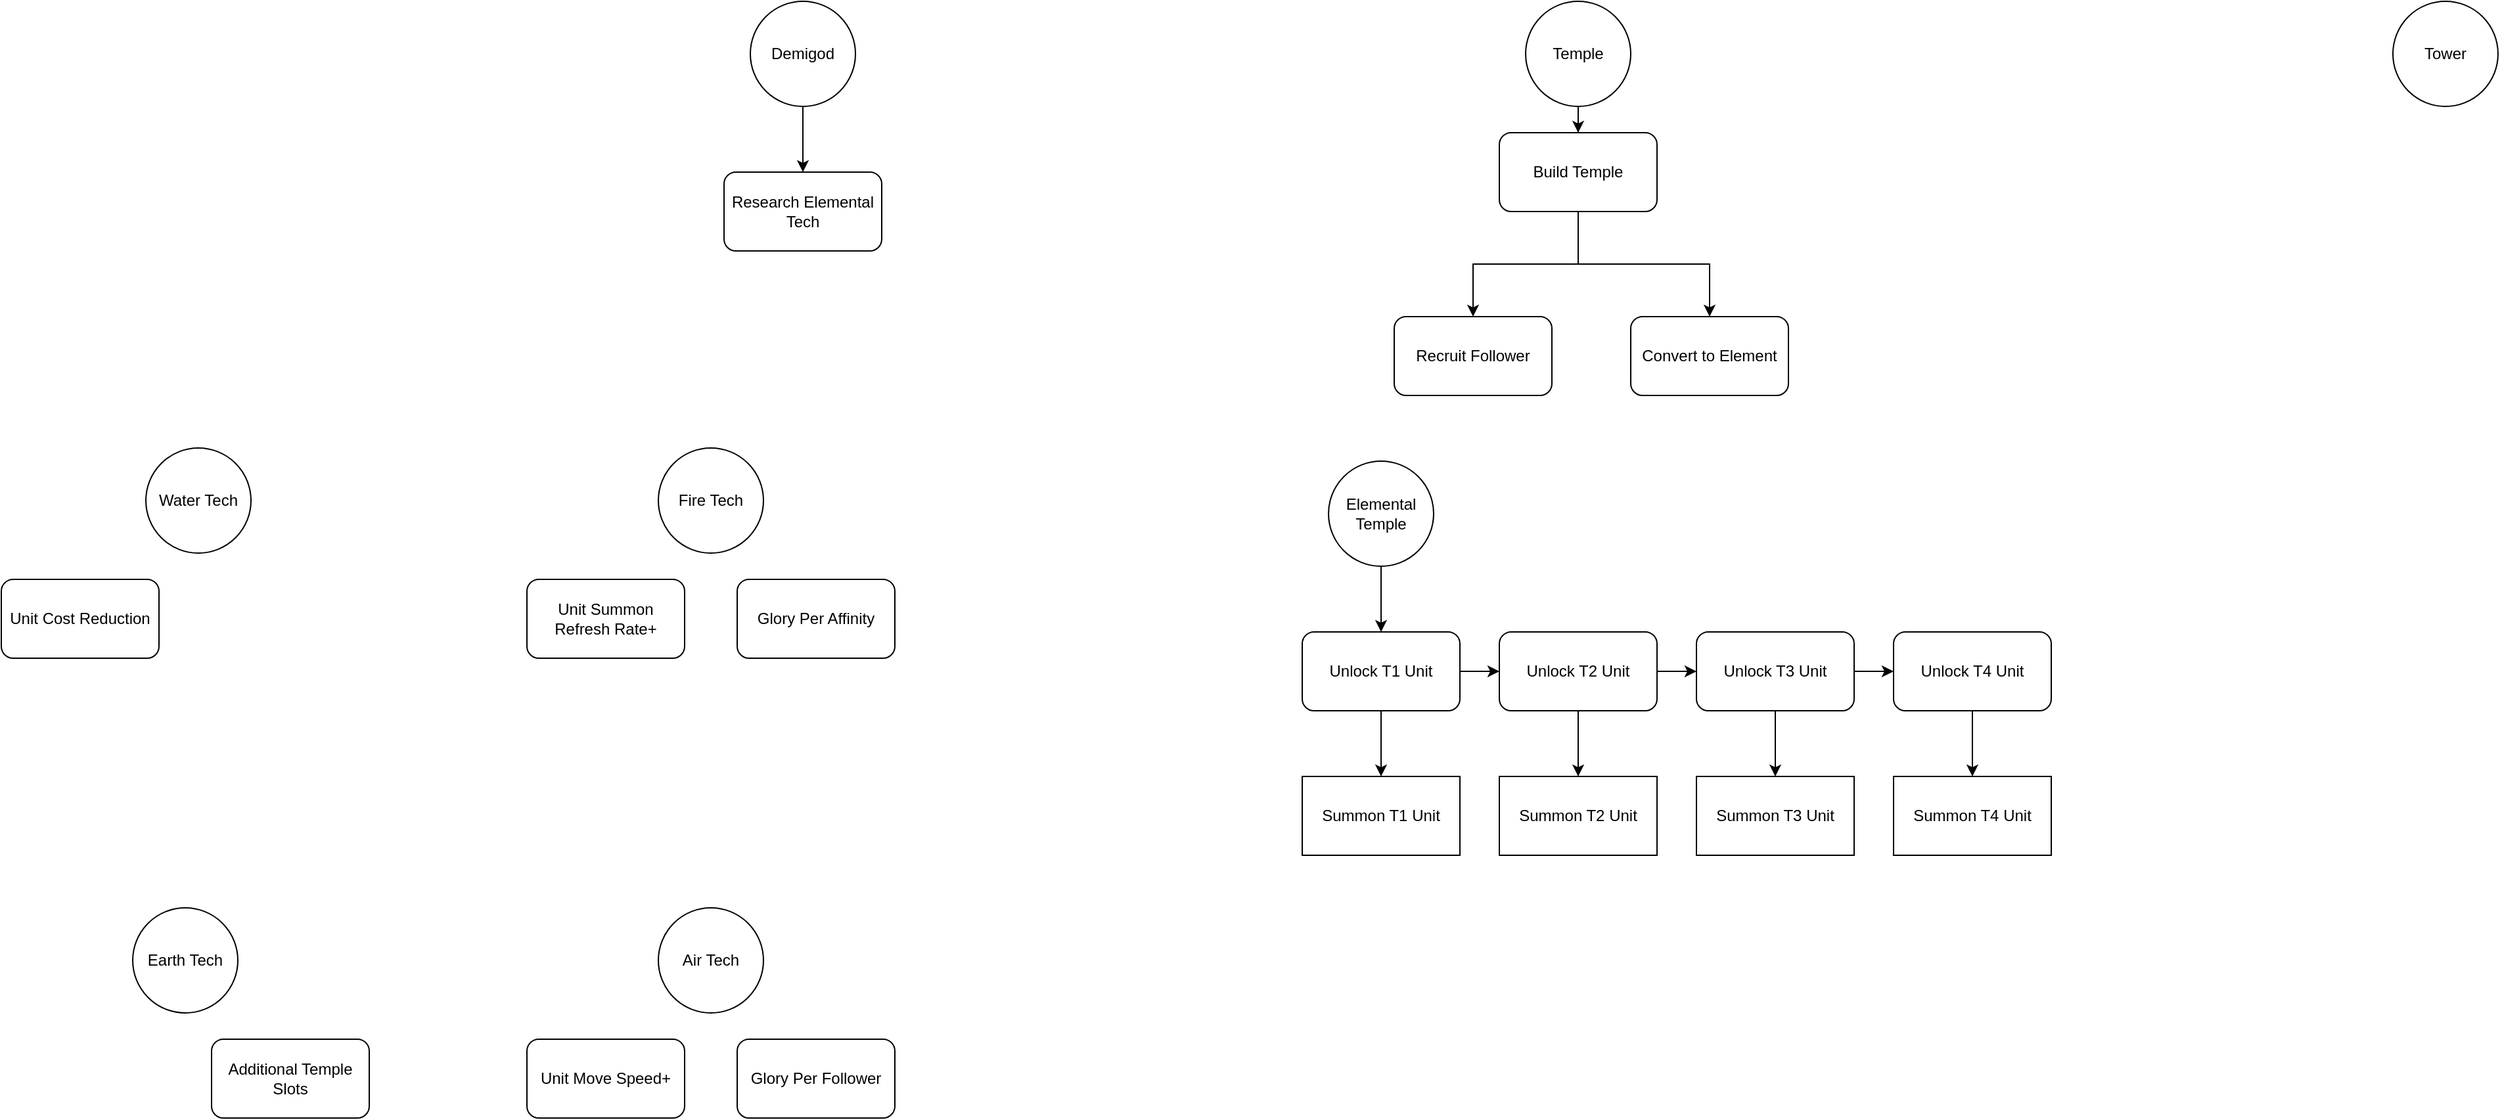 <mxfile version="24.3.1" type="device">
  <diagram name="Page-1" id="gDOqkowDtDdmhePS0m9I">
    <mxGraphModel dx="2578" dy="915" grid="1" gridSize="10" guides="1" tooltips="1" connect="1" arrows="1" fold="1" page="1" pageScale="1" pageWidth="850" pageHeight="1100" math="0" shadow="0">
      <root>
        <mxCell id="0" />
        <mxCell id="1" parent="0" />
        <mxCell id="2-8dLQRRrUwTu2bhHORD-34" style="edgeStyle=orthogonalEdgeStyle;rounded=0;orthogonalLoop=1;jettySize=auto;html=1;" edge="1" parent="1" source="2-8dLQRRrUwTu2bhHORD-1" target="2-8dLQRRrUwTu2bhHORD-33">
          <mxGeometry relative="1" as="geometry" />
        </mxCell>
        <mxCell id="2-8dLQRRrUwTu2bhHORD-1" value="Demigod" style="ellipse;whiteSpace=wrap;html=1;aspect=fixed;" vertex="1" parent="1">
          <mxGeometry x="190" y="60" width="80" height="80" as="geometry" />
        </mxCell>
        <mxCell id="2-8dLQRRrUwTu2bhHORD-13" style="edgeStyle=orthogonalEdgeStyle;rounded=0;orthogonalLoop=1;jettySize=auto;html=1;" edge="1" parent="1" source="2-8dLQRRrUwTu2bhHORD-2" target="2-8dLQRRrUwTu2bhHORD-4">
          <mxGeometry relative="1" as="geometry" />
        </mxCell>
        <mxCell id="2-8dLQRRrUwTu2bhHORD-2" value="Temple" style="ellipse;whiteSpace=wrap;html=1;aspect=fixed;" vertex="1" parent="1">
          <mxGeometry x="780" y="60" width="80" height="80" as="geometry" />
        </mxCell>
        <mxCell id="2-8dLQRRrUwTu2bhHORD-3" value="Tower" style="ellipse;whiteSpace=wrap;html=1;aspect=fixed;" vertex="1" parent="1">
          <mxGeometry x="1440" y="60" width="80" height="80" as="geometry" />
        </mxCell>
        <mxCell id="2-8dLQRRrUwTu2bhHORD-10" style="edgeStyle=orthogonalEdgeStyle;rounded=0;orthogonalLoop=1;jettySize=auto;html=1;" edge="1" parent="1" source="2-8dLQRRrUwTu2bhHORD-4" target="2-8dLQRRrUwTu2bhHORD-6">
          <mxGeometry relative="1" as="geometry" />
        </mxCell>
        <mxCell id="2-8dLQRRrUwTu2bhHORD-11" style="edgeStyle=orthogonalEdgeStyle;rounded=0;orthogonalLoop=1;jettySize=auto;html=1;" edge="1" parent="1" source="2-8dLQRRrUwTu2bhHORD-4" target="2-8dLQRRrUwTu2bhHORD-7">
          <mxGeometry relative="1" as="geometry" />
        </mxCell>
        <mxCell id="2-8dLQRRrUwTu2bhHORD-4" value="Build Temple" style="rounded=1;whiteSpace=wrap;html=1;" vertex="1" parent="1">
          <mxGeometry x="760" y="160" width="120" height="60" as="geometry" />
        </mxCell>
        <mxCell id="2-8dLQRRrUwTu2bhHORD-6" value="Recruit Follower" style="rounded=1;whiteSpace=wrap;html=1;" vertex="1" parent="1">
          <mxGeometry x="680" y="300" width="120" height="60" as="geometry" />
        </mxCell>
        <mxCell id="2-8dLQRRrUwTu2bhHORD-7" value="Convert to Element" style="rounded=1;whiteSpace=wrap;html=1;" vertex="1" parent="1">
          <mxGeometry x="860" y="300" width="120" height="60" as="geometry" />
        </mxCell>
        <mxCell id="2-8dLQRRrUwTu2bhHORD-18" style="edgeStyle=orthogonalEdgeStyle;rounded=0;orthogonalLoop=1;jettySize=auto;html=1;entryX=0.5;entryY=0;entryDx=0;entryDy=0;" edge="1" parent="1" source="2-8dLQRRrUwTu2bhHORD-15" target="2-8dLQRRrUwTu2bhHORD-17">
          <mxGeometry relative="1" as="geometry" />
        </mxCell>
        <mxCell id="2-8dLQRRrUwTu2bhHORD-15" value="Elemental Temple" style="ellipse;whiteSpace=wrap;html=1;aspect=fixed;" vertex="1" parent="1">
          <mxGeometry x="630" y="410" width="80" height="80" as="geometry" />
        </mxCell>
        <mxCell id="2-8dLQRRrUwTu2bhHORD-16" value="Summon T1 Unit" style="rounded=0;whiteSpace=wrap;html=1;" vertex="1" parent="1">
          <mxGeometry x="610" y="650" width="120" height="60" as="geometry" />
        </mxCell>
        <mxCell id="2-8dLQRRrUwTu2bhHORD-19" style="edgeStyle=orthogonalEdgeStyle;rounded=0;orthogonalLoop=1;jettySize=auto;html=1;" edge="1" parent="1" source="2-8dLQRRrUwTu2bhHORD-17" target="2-8dLQRRrUwTu2bhHORD-16">
          <mxGeometry relative="1" as="geometry" />
        </mxCell>
        <mxCell id="2-8dLQRRrUwTu2bhHORD-22" style="edgeStyle=orthogonalEdgeStyle;rounded=0;orthogonalLoop=1;jettySize=auto;html=1;" edge="1" parent="1" source="2-8dLQRRrUwTu2bhHORD-17" target="2-8dLQRRrUwTu2bhHORD-20">
          <mxGeometry relative="1" as="geometry" />
        </mxCell>
        <mxCell id="2-8dLQRRrUwTu2bhHORD-17" value="Unlock T1 Unit" style="rounded=1;whiteSpace=wrap;html=1;" vertex="1" parent="1">
          <mxGeometry x="610" y="540" width="120" height="60" as="geometry" />
        </mxCell>
        <mxCell id="2-8dLQRRrUwTu2bhHORD-24" style="edgeStyle=orthogonalEdgeStyle;rounded=0;orthogonalLoop=1;jettySize=auto;html=1;" edge="1" parent="1" source="2-8dLQRRrUwTu2bhHORD-20" target="2-8dLQRRrUwTu2bhHORD-23">
          <mxGeometry relative="1" as="geometry" />
        </mxCell>
        <mxCell id="2-8dLQRRrUwTu2bhHORD-30" style="edgeStyle=orthogonalEdgeStyle;rounded=0;orthogonalLoop=1;jettySize=auto;html=1;" edge="1" parent="1" source="2-8dLQRRrUwTu2bhHORD-20" target="2-8dLQRRrUwTu2bhHORD-27">
          <mxGeometry relative="1" as="geometry" />
        </mxCell>
        <mxCell id="2-8dLQRRrUwTu2bhHORD-20" value="Unlock T2 Unit" style="rounded=1;whiteSpace=wrap;html=1;" vertex="1" parent="1">
          <mxGeometry x="760" y="540" width="120" height="60" as="geometry" />
        </mxCell>
        <mxCell id="2-8dLQRRrUwTu2bhHORD-26" style="edgeStyle=orthogonalEdgeStyle;rounded=0;orthogonalLoop=1;jettySize=auto;html=1;" edge="1" parent="1" source="2-8dLQRRrUwTu2bhHORD-23" target="2-8dLQRRrUwTu2bhHORD-25">
          <mxGeometry relative="1" as="geometry" />
        </mxCell>
        <mxCell id="2-8dLQRRrUwTu2bhHORD-31" style="edgeStyle=orthogonalEdgeStyle;rounded=0;orthogonalLoop=1;jettySize=auto;html=1;entryX=0.5;entryY=0;entryDx=0;entryDy=0;" edge="1" parent="1" source="2-8dLQRRrUwTu2bhHORD-23" target="2-8dLQRRrUwTu2bhHORD-28">
          <mxGeometry relative="1" as="geometry" />
        </mxCell>
        <mxCell id="2-8dLQRRrUwTu2bhHORD-23" value="Unlock T3 Unit" style="rounded=1;whiteSpace=wrap;html=1;" vertex="1" parent="1">
          <mxGeometry x="910" y="540" width="120" height="60" as="geometry" />
        </mxCell>
        <mxCell id="2-8dLQRRrUwTu2bhHORD-32" style="edgeStyle=orthogonalEdgeStyle;rounded=0;orthogonalLoop=1;jettySize=auto;html=1;entryX=0.5;entryY=0;entryDx=0;entryDy=0;" edge="1" parent="1" source="2-8dLQRRrUwTu2bhHORD-25" target="2-8dLQRRrUwTu2bhHORD-29">
          <mxGeometry relative="1" as="geometry" />
        </mxCell>
        <mxCell id="2-8dLQRRrUwTu2bhHORD-25" value="Unlock T4 Unit" style="rounded=1;whiteSpace=wrap;html=1;" vertex="1" parent="1">
          <mxGeometry x="1060" y="540" width="120" height="60" as="geometry" />
        </mxCell>
        <mxCell id="2-8dLQRRrUwTu2bhHORD-27" value="Summon T2 Unit" style="rounded=0;whiteSpace=wrap;html=1;" vertex="1" parent="1">
          <mxGeometry x="760" y="650" width="120" height="60" as="geometry" />
        </mxCell>
        <mxCell id="2-8dLQRRrUwTu2bhHORD-28" value="Summon T3 Unit" style="rounded=0;whiteSpace=wrap;html=1;" vertex="1" parent="1">
          <mxGeometry x="910" y="650" width="120" height="60" as="geometry" />
        </mxCell>
        <mxCell id="2-8dLQRRrUwTu2bhHORD-29" value="Summon T4 Unit" style="rounded=0;whiteSpace=wrap;html=1;" vertex="1" parent="1">
          <mxGeometry x="1060" y="650" width="120" height="60" as="geometry" />
        </mxCell>
        <mxCell id="2-8dLQRRrUwTu2bhHORD-33" value="Research Elemental Tech" style="rounded=1;whiteSpace=wrap;html=1;" vertex="1" parent="1">
          <mxGeometry x="170" y="190" width="120" height="60" as="geometry" />
        </mxCell>
        <mxCell id="2-8dLQRRrUwTu2bhHORD-35" value="Fire Tech" style="ellipse;whiteSpace=wrap;html=1;aspect=fixed;" vertex="1" parent="1">
          <mxGeometry x="120" y="400" width="80" height="80" as="geometry" />
        </mxCell>
        <mxCell id="2-8dLQRRrUwTu2bhHORD-36" value="Unit Move Speed+" style="rounded=1;whiteSpace=wrap;html=1;" vertex="1" parent="1">
          <mxGeometry x="20" y="850" width="120" height="60" as="geometry" />
        </mxCell>
        <mxCell id="2-8dLQRRrUwTu2bhHORD-37" value="Glory Per Affinity" style="rounded=1;whiteSpace=wrap;html=1;" vertex="1" parent="1">
          <mxGeometry x="180" y="500" width="120" height="60" as="geometry" />
        </mxCell>
        <mxCell id="2-8dLQRRrUwTu2bhHORD-38" value="Unit Summon Refresh Rate+" style="rounded=1;whiteSpace=wrap;html=1;" vertex="1" parent="1">
          <mxGeometry x="20" y="500" width="120" height="60" as="geometry" />
        </mxCell>
        <mxCell id="2-8dLQRRrUwTu2bhHORD-39" value="Water Tech" style="ellipse;whiteSpace=wrap;html=1;aspect=fixed;" vertex="1" parent="1">
          <mxGeometry x="-270" y="400" width="80" height="80" as="geometry" />
        </mxCell>
        <mxCell id="2-8dLQRRrUwTu2bhHORD-40" value="Unit Cost Reduction" style="rounded=1;whiteSpace=wrap;html=1;" vertex="1" parent="1">
          <mxGeometry x="-380" y="500" width="120" height="60" as="geometry" />
        </mxCell>
        <mxCell id="2-8dLQRRrUwTu2bhHORD-41" value="Earth Tech" style="ellipse;whiteSpace=wrap;html=1;aspect=fixed;" vertex="1" parent="1">
          <mxGeometry x="-280" y="750" width="80" height="80" as="geometry" />
        </mxCell>
        <mxCell id="2-8dLQRRrUwTu2bhHORD-42" value="Air Tech" style="ellipse;whiteSpace=wrap;html=1;aspect=fixed;" vertex="1" parent="1">
          <mxGeometry x="120" y="750" width="80" height="80" as="geometry" />
        </mxCell>
        <mxCell id="2-8dLQRRrUwTu2bhHORD-43" value="Glory Per Follower" style="rounded=1;whiteSpace=wrap;html=1;" vertex="1" parent="1">
          <mxGeometry x="180" y="850" width="120" height="60" as="geometry" />
        </mxCell>
        <mxCell id="2-8dLQRRrUwTu2bhHORD-44" value="Additional Temple Slots" style="rounded=1;whiteSpace=wrap;html=1;" vertex="1" parent="1">
          <mxGeometry x="-220" y="850" width="120" height="60" as="geometry" />
        </mxCell>
      </root>
    </mxGraphModel>
  </diagram>
</mxfile>
